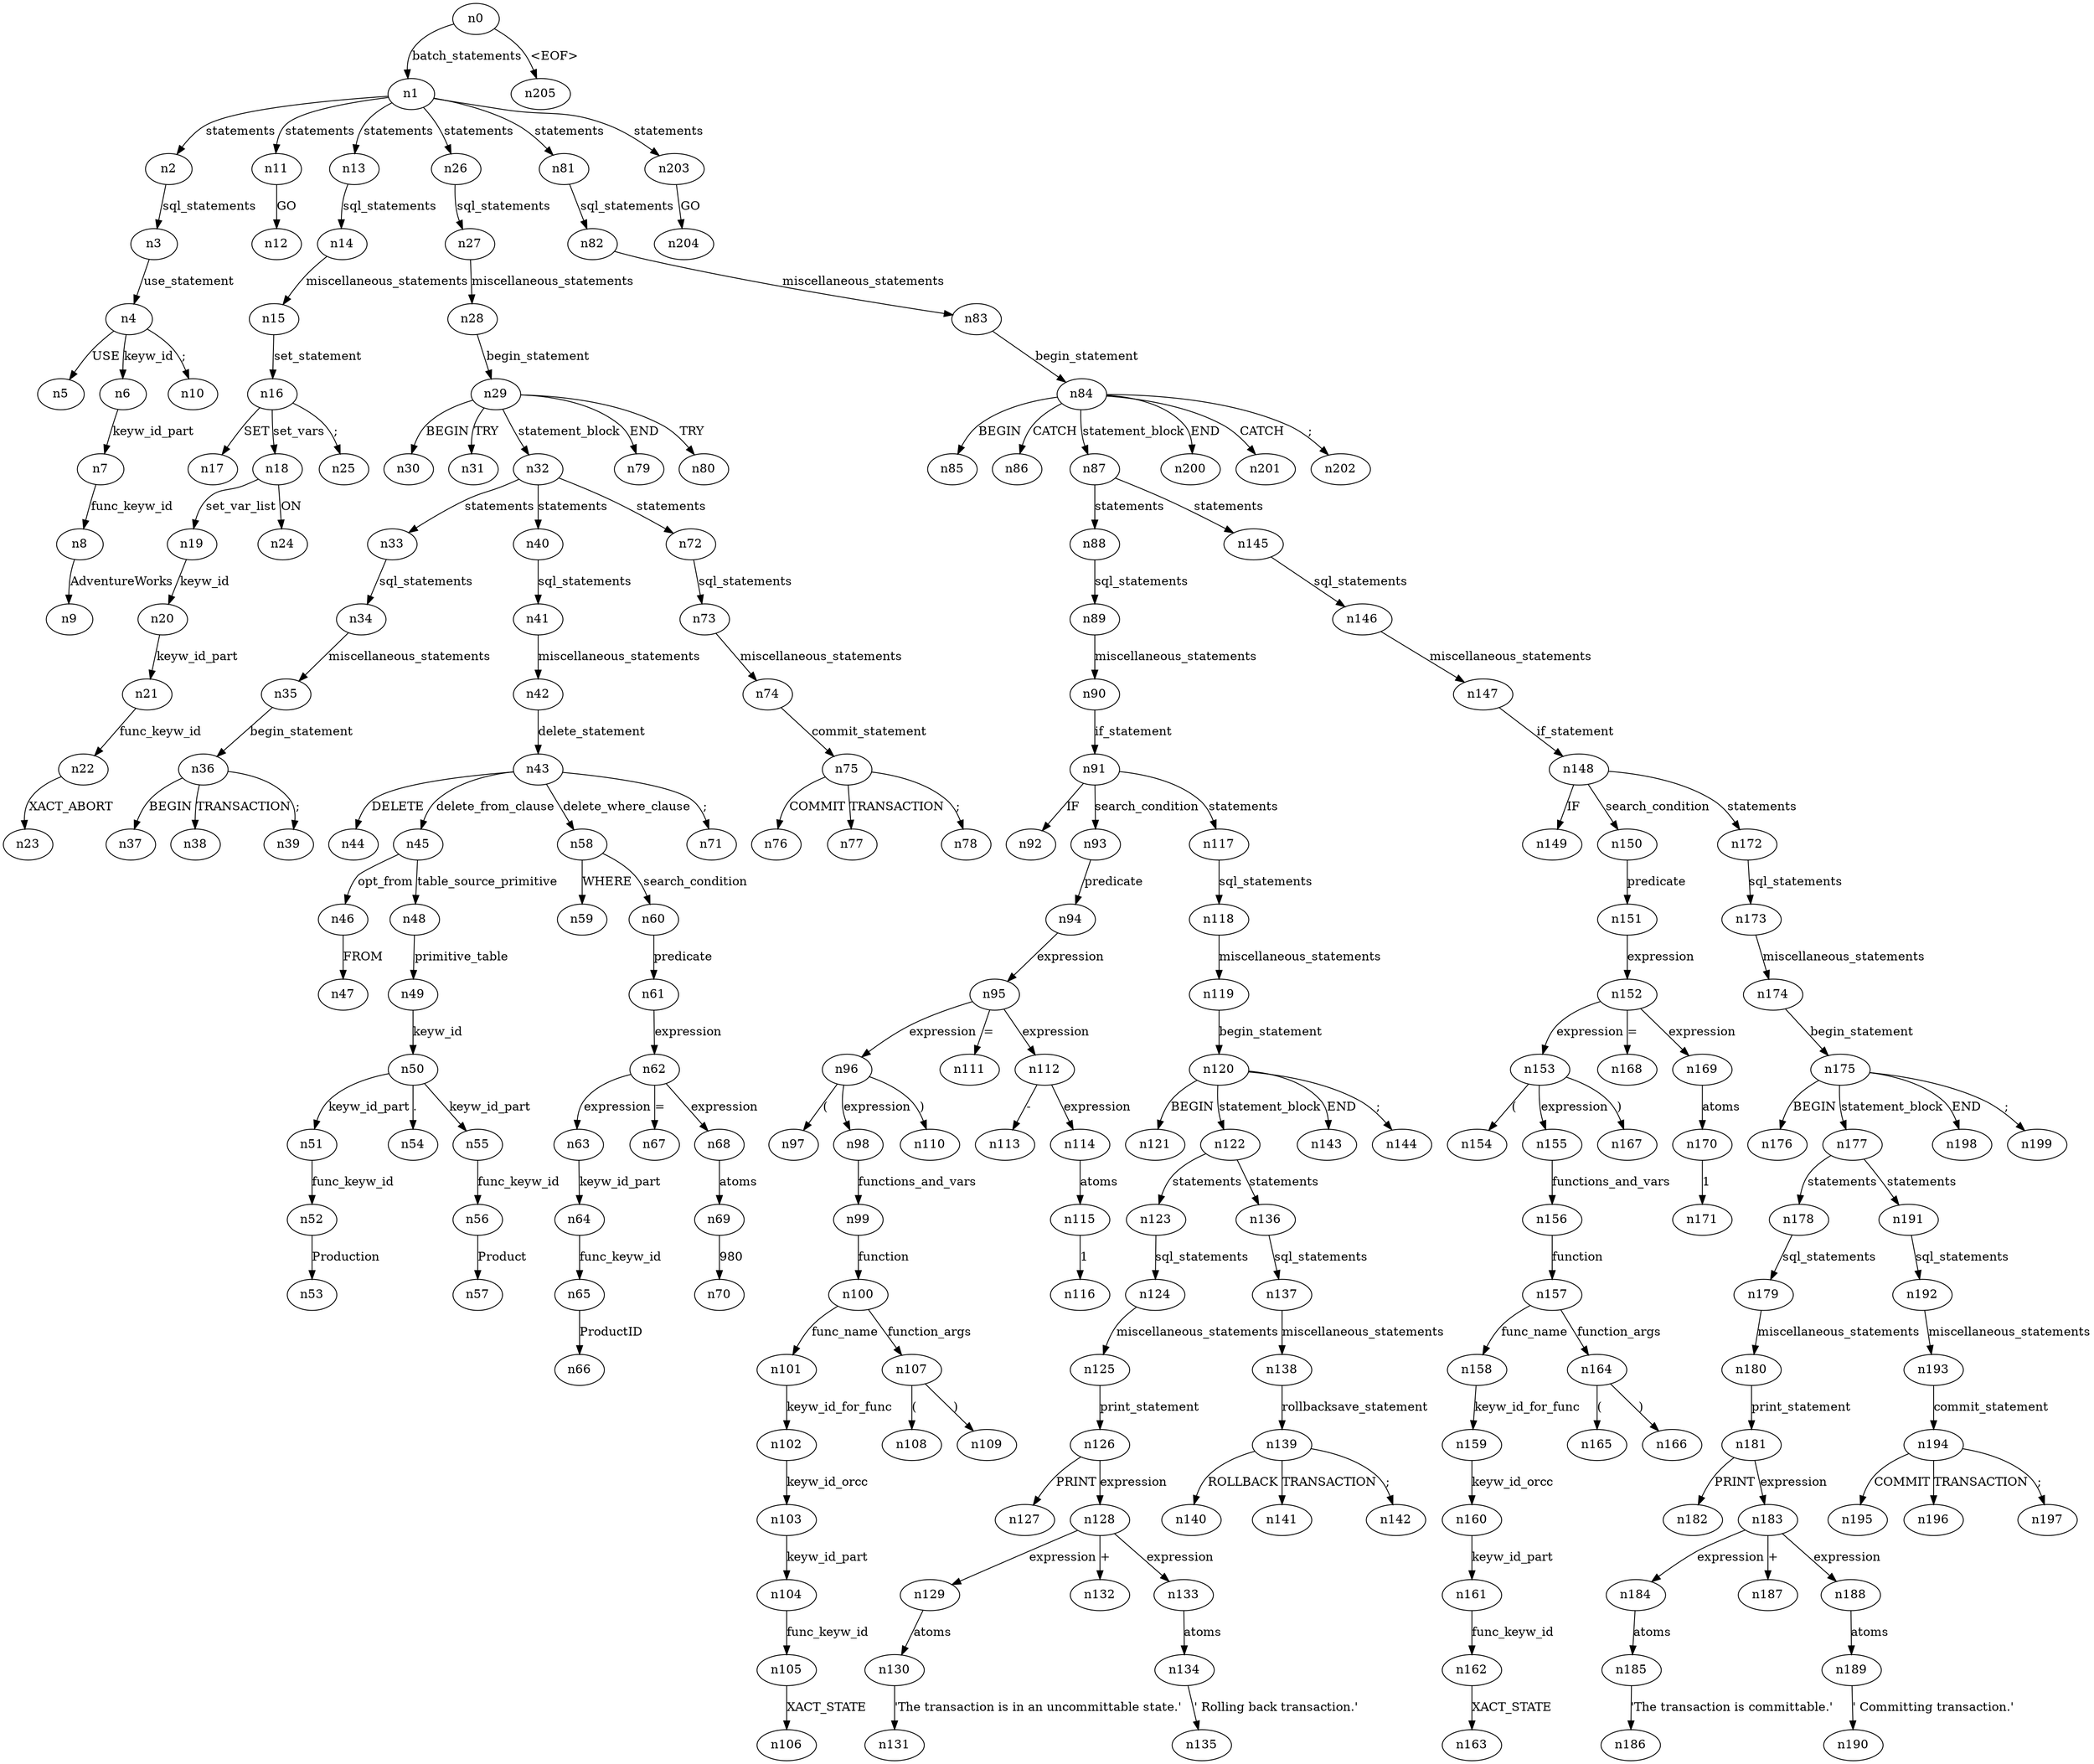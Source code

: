 digraph ParseTree {
  n0 -> n1 [label="batch_statements"];
  n1 -> n2 [label="statements"];
  n2 -> n3 [label="sql_statements"];
  n3 -> n4 [label="use_statement"];
  n4 -> n5 [label="USE"];
  n4 -> n6 [label="keyw_id"];
  n6 -> n7 [label="keyw_id_part"];
  n7 -> n8 [label="func_keyw_id"];
  n8 -> n9 [label="AdventureWorks"];
  n4 -> n10 [label=";"];
  n1 -> n11 [label="statements"];
  n11 -> n12 [label="GO"];
  n1 -> n13 [label="statements"];
  n13 -> n14 [label="sql_statements"];
  n14 -> n15 [label="miscellaneous_statements"];
  n15 -> n16 [label="set_statement"];
  n16 -> n17 [label="SET"];
  n16 -> n18 [label="set_vars"];
  n18 -> n19 [label="set_var_list"];
  n19 -> n20 [label="keyw_id"];
  n20 -> n21 [label="keyw_id_part"];
  n21 -> n22 [label="func_keyw_id"];
  n22 -> n23 [label="XACT_ABORT"];
  n18 -> n24 [label="ON"];
  n16 -> n25 [label=";"];
  n1 -> n26 [label="statements"];
  n26 -> n27 [label="sql_statements"];
  n27 -> n28 [label="miscellaneous_statements"];
  n28 -> n29 [label="begin_statement"];
  n29 -> n30 [label="BEGIN"];
  n29 -> n31 [label="TRY"];
  n29 -> n32 [label="statement_block"];
  n32 -> n33 [label="statements"];
  n33 -> n34 [label="sql_statements"];
  n34 -> n35 [label="miscellaneous_statements"];
  n35 -> n36 [label="begin_statement"];
  n36 -> n37 [label="BEGIN"];
  n36 -> n38 [label="TRANSACTION"];
  n36 -> n39 [label=";"];
  n32 -> n40 [label="statements"];
  n40 -> n41 [label="sql_statements"];
  n41 -> n42 [label="miscellaneous_statements"];
  n42 -> n43 [label="delete_statement"];
  n43 -> n44 [label="DELETE"];
  n43 -> n45 [label="delete_from_clause"];
  n45 -> n46 [label="opt_from"];
  n46 -> n47 [label="FROM"];
  n45 -> n48 [label="table_source_primitive"];
  n48 -> n49 [label="primitive_table"];
  n49 -> n50 [label="keyw_id"];
  n50 -> n51 [label="keyw_id_part"];
  n51 -> n52 [label="func_keyw_id"];
  n52 -> n53 [label="Production"];
  n50 -> n54 [label="."];
  n50 -> n55 [label="keyw_id_part"];
  n55 -> n56 [label="func_keyw_id"];
  n56 -> n57 [label="Product"];
  n43 -> n58 [label="delete_where_clause"];
  n58 -> n59 [label="WHERE"];
  n58 -> n60 [label="search_condition"];
  n60 -> n61 [label="predicate"];
  n61 -> n62 [label="expression"];
  n62 -> n63 [label="expression"];
  n63 -> n64 [label="keyw_id_part"];
  n64 -> n65 [label="func_keyw_id"];
  n65 -> n66 [label="ProductID"];
  n62 -> n67 [label="="];
  n62 -> n68 [label="expression"];
  n68 -> n69 [label="atoms"];
  n69 -> n70 [label="980"];
  n43 -> n71 [label=";"];
  n32 -> n72 [label="statements"];
  n72 -> n73 [label="sql_statements"];
  n73 -> n74 [label="miscellaneous_statements"];
  n74 -> n75 [label="commit_statement"];
  n75 -> n76 [label="COMMIT"];
  n75 -> n77 [label="TRANSACTION"];
  n75 -> n78 [label=";"];
  n29 -> n79 [label="END"];
  n29 -> n80 [label="TRY"];
  n1 -> n81 [label="statements"];
  n81 -> n82 [label="sql_statements"];
  n82 -> n83 [label="miscellaneous_statements"];
  n83 -> n84 [label="begin_statement"];
  n84 -> n85 [label="BEGIN"];
  n84 -> n86 [label="CATCH"];
  n84 -> n87 [label="statement_block"];
  n87 -> n88 [label="statements"];
  n88 -> n89 [label="sql_statements"];
  n89 -> n90 [label="miscellaneous_statements"];
  n90 -> n91 [label="if_statement"];
  n91 -> n92 [label="IF"];
  n91 -> n93 [label="search_condition"];
  n93 -> n94 [label="predicate"];
  n94 -> n95 [label="expression"];
  n95 -> n96 [label="expression"];
  n96 -> n97 [label="("];
  n96 -> n98 [label="expression"];
  n98 -> n99 [label="functions_and_vars"];
  n99 -> n100 [label="function"];
  n100 -> n101 [label="func_name"];
  n101 -> n102 [label="keyw_id_for_func"];
  n102 -> n103 [label="keyw_id_orcc"];
  n103 -> n104 [label="keyw_id_part"];
  n104 -> n105 [label="func_keyw_id"];
  n105 -> n106 [label="XACT_STATE"];
  n100 -> n107 [label="function_args"];
  n107 -> n108 [label="("];
  n107 -> n109 [label=")"];
  n96 -> n110 [label=")"];
  n95 -> n111 [label="="];
  n95 -> n112 [label="expression"];
  n112 -> n113 [label="-"];
  n112 -> n114 [label="expression"];
  n114 -> n115 [label="atoms"];
  n115 -> n116 [label="1"];
  n91 -> n117 [label="statements"];
  n117 -> n118 [label="sql_statements"];
  n118 -> n119 [label="miscellaneous_statements"];
  n119 -> n120 [label="begin_statement"];
  n120 -> n121 [label="BEGIN"];
  n120 -> n122 [label="statement_block"];
  n122 -> n123 [label="statements"];
  n123 -> n124 [label="sql_statements"];
  n124 -> n125 [label="miscellaneous_statements"];
  n125 -> n126 [label="print_statement"];
  n126 -> n127 [label="PRINT"];
  n126 -> n128 [label="expression"];
  n128 -> n129 [label="expression"];
  n129 -> n130 [label="atoms"];
  n130 -> n131 [label="'The transaction is in an uncommittable state.'"];
  n128 -> n132 [label="+"];
  n128 -> n133 [label="expression"];
  n133 -> n134 [label="atoms"];
  n134 -> n135 [label="' Rolling back transaction.'"];
  n122 -> n136 [label="statements"];
  n136 -> n137 [label="sql_statements"];
  n137 -> n138 [label="miscellaneous_statements"];
  n138 -> n139 [label="rollbacksave_statement"];
  n139 -> n140 [label="ROLLBACK"];
  n139 -> n141 [label="TRANSACTION"];
  n139 -> n142 [label=";"];
  n120 -> n143 [label="END"];
  n120 -> n144 [label=";"];
  n87 -> n145 [label="statements"];
  n145 -> n146 [label="sql_statements"];
  n146 -> n147 [label="miscellaneous_statements"];
  n147 -> n148 [label="if_statement"];
  n148 -> n149 [label="IF"];
  n148 -> n150 [label="search_condition"];
  n150 -> n151 [label="predicate"];
  n151 -> n152 [label="expression"];
  n152 -> n153 [label="expression"];
  n153 -> n154 [label="("];
  n153 -> n155 [label="expression"];
  n155 -> n156 [label="functions_and_vars"];
  n156 -> n157 [label="function"];
  n157 -> n158 [label="func_name"];
  n158 -> n159 [label="keyw_id_for_func"];
  n159 -> n160 [label="keyw_id_orcc"];
  n160 -> n161 [label="keyw_id_part"];
  n161 -> n162 [label="func_keyw_id"];
  n162 -> n163 [label="XACT_STATE"];
  n157 -> n164 [label="function_args"];
  n164 -> n165 [label="("];
  n164 -> n166 [label=")"];
  n153 -> n167 [label=")"];
  n152 -> n168 [label="="];
  n152 -> n169 [label="expression"];
  n169 -> n170 [label="atoms"];
  n170 -> n171 [label="1"];
  n148 -> n172 [label="statements"];
  n172 -> n173 [label="sql_statements"];
  n173 -> n174 [label="miscellaneous_statements"];
  n174 -> n175 [label="begin_statement"];
  n175 -> n176 [label="BEGIN"];
  n175 -> n177 [label="statement_block"];
  n177 -> n178 [label="statements"];
  n178 -> n179 [label="sql_statements"];
  n179 -> n180 [label="miscellaneous_statements"];
  n180 -> n181 [label="print_statement"];
  n181 -> n182 [label="PRINT"];
  n181 -> n183 [label="expression"];
  n183 -> n184 [label="expression"];
  n184 -> n185 [label="atoms"];
  n185 -> n186 [label="'The transaction is committable.'"];
  n183 -> n187 [label="+"];
  n183 -> n188 [label="expression"];
  n188 -> n189 [label="atoms"];
  n189 -> n190 [label="' Committing transaction.'"];
  n177 -> n191 [label="statements"];
  n191 -> n192 [label="sql_statements"];
  n192 -> n193 [label="miscellaneous_statements"];
  n193 -> n194 [label="commit_statement"];
  n194 -> n195 [label="COMMIT"];
  n194 -> n196 [label="TRANSACTION"];
  n194 -> n197 [label=";"];
  n175 -> n198 [label="END"];
  n175 -> n199 [label=";"];
  n84 -> n200 [label="END"];
  n84 -> n201 [label="CATCH"];
  n84 -> n202 [label=";"];
  n1 -> n203 [label="statements"];
  n203 -> n204 [label="GO"];
  n0 -> n205 [label="<EOF>"];
}